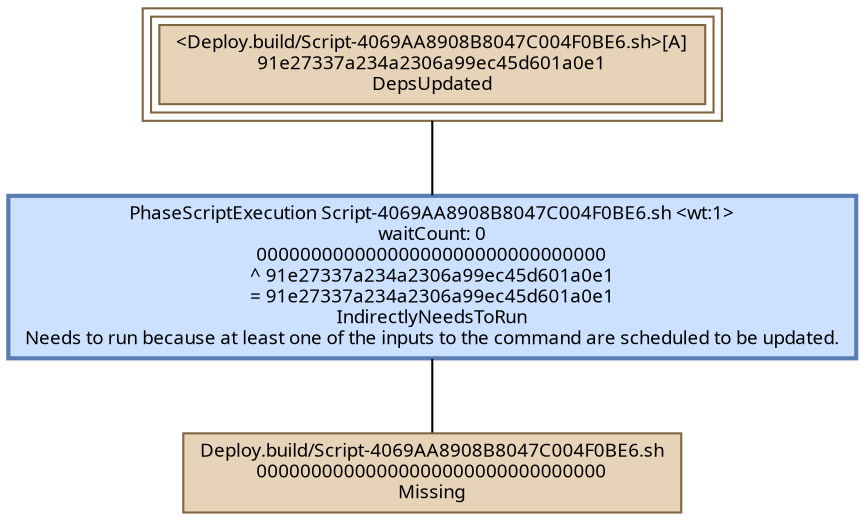 digraph Deploy {
   size = "10.000000,8.500000";
   concentrate = false;

   node [ shape = box, style = filled, color = "0.3 0.5 0.6", fillcolor = "0.3 0.2 0.9", fontname = "Monaco", fontsize = "9" ];
   n00001 [ label = "<Deploy.build/Script-4069AA8908B8047C004F0BE6.sh>[A]\n91e27337a234a2306a99ec45d601a0e1\nDepsUpdated", color = "0.1 0.5 0.5", fillcolor = "0.1 0.2 0.9", peripheries = 3 ];
   n00002 [ label = "Deploy.build/Script-4069AA8908B8047C004F0BE6.sh\n00000000000000000000000000000000\nMissing", color = "0.1 0.5 0.5", fillcolor = "0.1 0.2 0.9" ];

   node [ shape = box, style = "filled,bold", color = "0.7 0.5 0.7", fillcolor = "0.7 0.2 1.0", fontname = "Monaco", fontsize = "9" ];
   c00001 [ label = "PhaseScriptExecution Script-4069AA8908B8047C004F0BE6.sh <wt:1>\nwaitCount: 0\n00000000000000000000000000000000\n^ 91e27337a234a2306a99ec45d601a0e1\n= 91e27337a234a2306a99ec45d601a0e1\nIndirectlyNeedsToRun\nNeeds to run because at least one of the inputs to the command are scheduled to be updated.", color = "0.6 0.5 0.7", fillcolor = "0.6 0.2 1.0" ];

   edge [ style = solid, color = black, arrowhead = none, arrowtail = normal ];
   n00001 -> { c00001 };
   c00001 -> { n00002 };

   edge [ style = solid, color = gray60, arrowhead = none, arrowtail = normal ];
}
